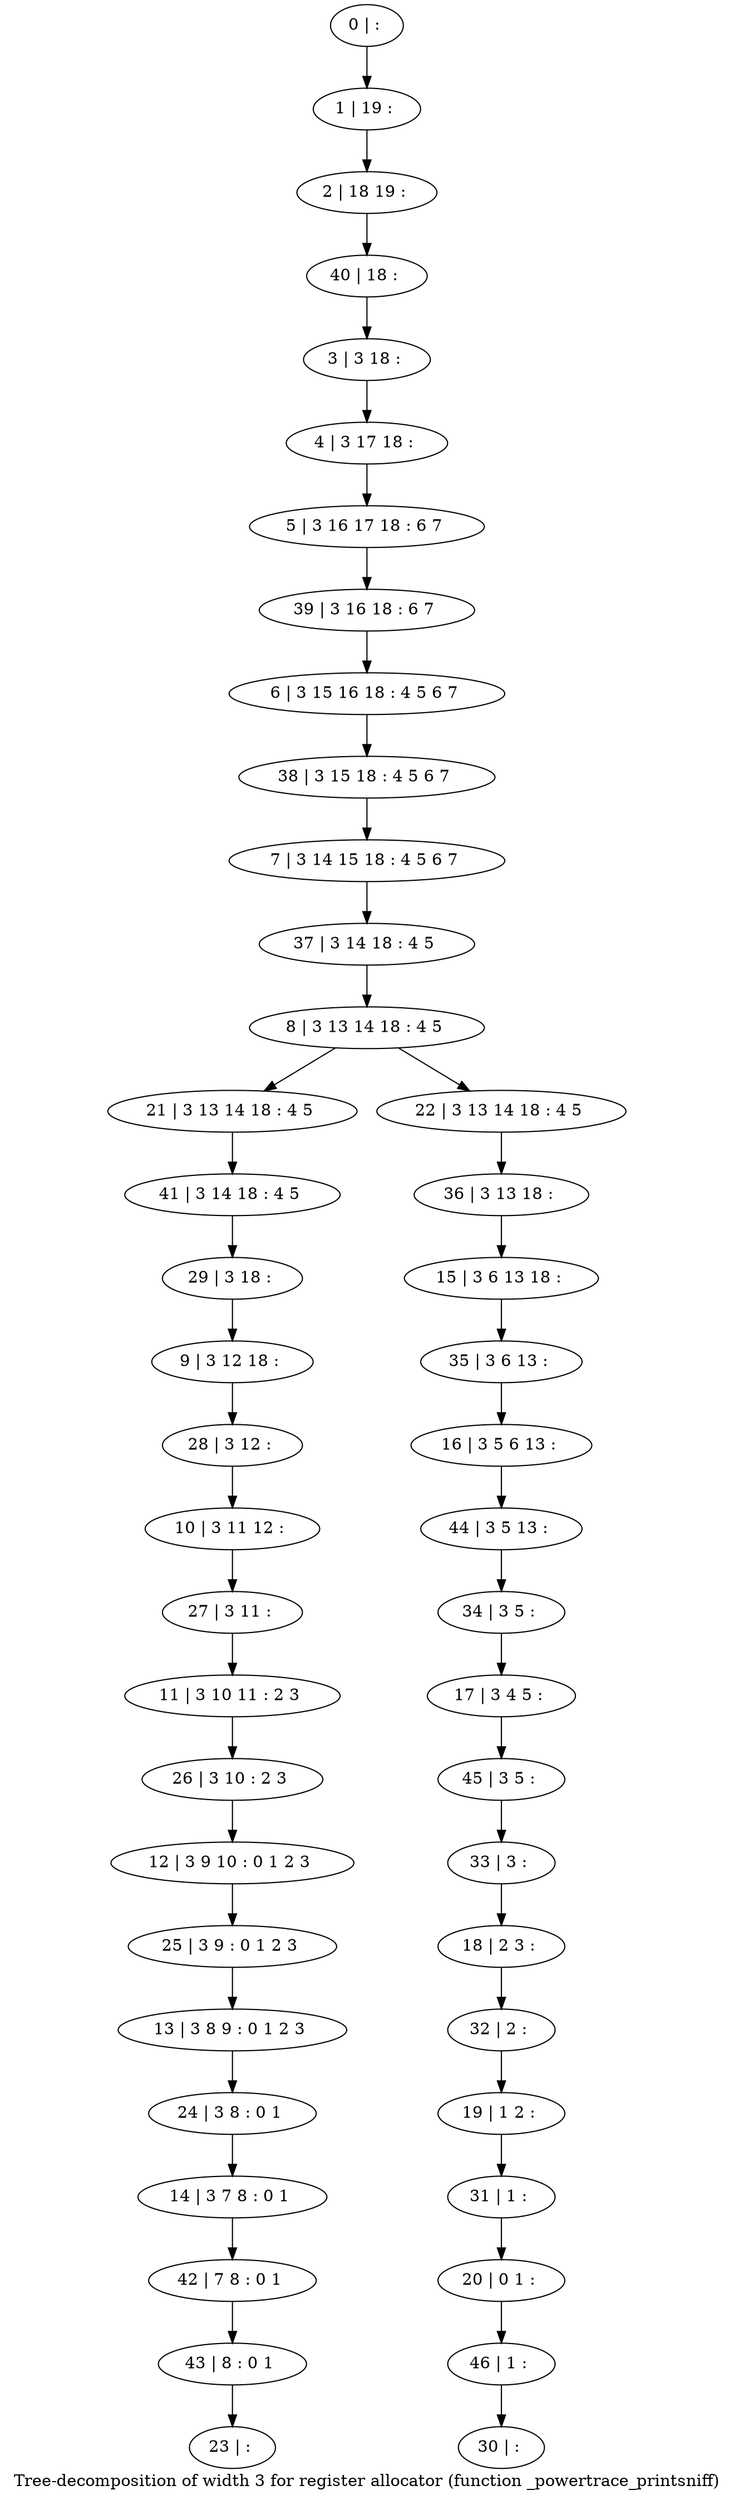 digraph G {
graph [label="Tree-decomposition of width 3 for register allocator (function _powertrace_printsniff)"]
0[label="0 | : "];
1[label="1 | 19 : "];
2[label="2 | 18 19 : "];
3[label="3 | 3 18 : "];
4[label="4 | 3 17 18 : "];
5[label="5 | 3 16 17 18 : 6 7 "];
6[label="6 | 3 15 16 18 : 4 5 6 7 "];
7[label="7 | 3 14 15 18 : 4 5 6 7 "];
8[label="8 | 3 13 14 18 : 4 5 "];
9[label="9 | 3 12 18 : "];
10[label="10 | 3 11 12 : "];
11[label="11 | 3 10 11 : 2 3 "];
12[label="12 | 3 9 10 : 0 1 2 3 "];
13[label="13 | 3 8 9 : 0 1 2 3 "];
14[label="14 | 3 7 8 : 0 1 "];
15[label="15 | 3 6 13 18 : "];
16[label="16 | 3 5 6 13 : "];
17[label="17 | 3 4 5 : "];
18[label="18 | 2 3 : "];
19[label="19 | 1 2 : "];
20[label="20 | 0 1 : "];
21[label="21 | 3 13 14 18 : 4 5 "];
22[label="22 | 3 13 14 18 : 4 5 "];
23[label="23 | : "];
24[label="24 | 3 8 : 0 1 "];
25[label="25 | 3 9 : 0 1 2 3 "];
26[label="26 | 3 10 : 2 3 "];
27[label="27 | 3 11 : "];
28[label="28 | 3 12 : "];
29[label="29 | 3 18 : "];
30[label="30 | : "];
31[label="31 | 1 : "];
32[label="32 | 2 : "];
33[label="33 | 3 : "];
34[label="34 | 3 5 : "];
35[label="35 | 3 6 13 : "];
36[label="36 | 3 13 18 : "];
37[label="37 | 3 14 18 : 4 5 "];
38[label="38 | 3 15 18 : 4 5 6 7 "];
39[label="39 | 3 16 18 : 6 7 "];
40[label="40 | 18 : "];
41[label="41 | 3 14 18 : 4 5 "];
42[label="42 | 7 8 : 0 1 "];
43[label="43 | 8 : 0 1 "];
44[label="44 | 3 5 13 : "];
45[label="45 | 3 5 : "];
46[label="46 | 1 : "];
0->1 ;
1->2 ;
3->4 ;
4->5 ;
8->21 ;
8->22 ;
24->14 ;
13->24 ;
25->13 ;
12->25 ;
26->12 ;
11->26 ;
27->11 ;
10->27 ;
28->10 ;
9->28 ;
29->9 ;
31->20 ;
19->31 ;
32->19 ;
18->32 ;
33->18 ;
34->17 ;
35->16 ;
15->35 ;
36->15 ;
22->36 ;
37->8 ;
7->37 ;
38->7 ;
6->38 ;
39->6 ;
5->39 ;
40->3 ;
2->40 ;
41->29 ;
21->41 ;
14->42 ;
43->23 ;
42->43 ;
44->34 ;
16->44 ;
45->33 ;
17->45 ;
46->30 ;
20->46 ;
}

